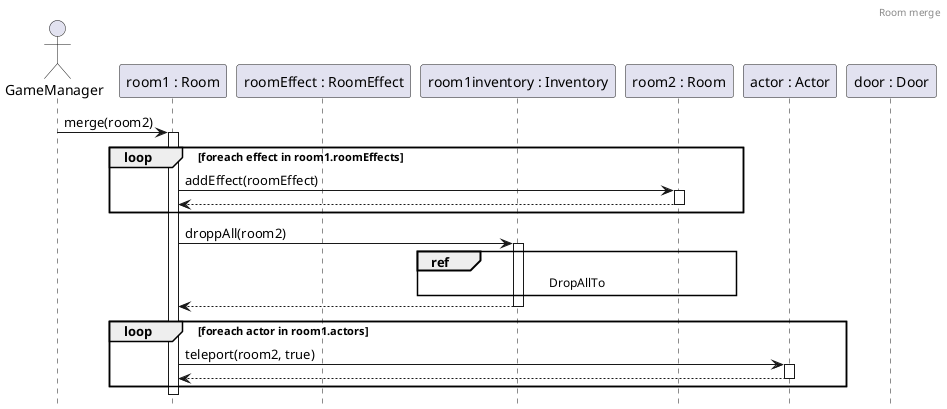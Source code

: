 @startuml RoomMerge
header Room merge
hide footbox

' actor gm as "GameManager"
' participant r2 as "room2 : Room"
' participant r1 as "room1 : Room"

' gm -> r1 ++: merge(room2)
' return

' note over r1
'     a beolvadás a room1 belső működése
' end note


' látványosabb lenne, ha a room1 olvadna bele ilyenkor 
' a room2-be, mert akkor több függvényhívást használnánk
' így csak belső működés az egész

' lentebb itthagyom a látványosabb változatot, de
' lehet ez egy külön diagrammra kéne és innen csak megreferálni

actor gm as "GameManager"
participant r1 as "room1 : Room"
participant effect as "roomEffect : RoomEffect"
participant r1i as "room1inventory : Inventory"
participant r2 as "room2 : Room"
participant act as "actor : Actor"
participant d as "door : Door"

gm -> r1 ++ : merge(room2)

loop foreach effect in room1.roomEffects
    r1 -> r2 ++ : addEffect(roomEffect)
    return
end

r1 -> r1i ++: droppAll(room2)
    ref over r1i, r2
        DropAllTo
    end ref
return

loop foreach actor in room1.actors
    r1 -> act ++: teleport(room2, true)
    return
end

' door update is missing, it's too much work and not necessary (I guess)

@enduml